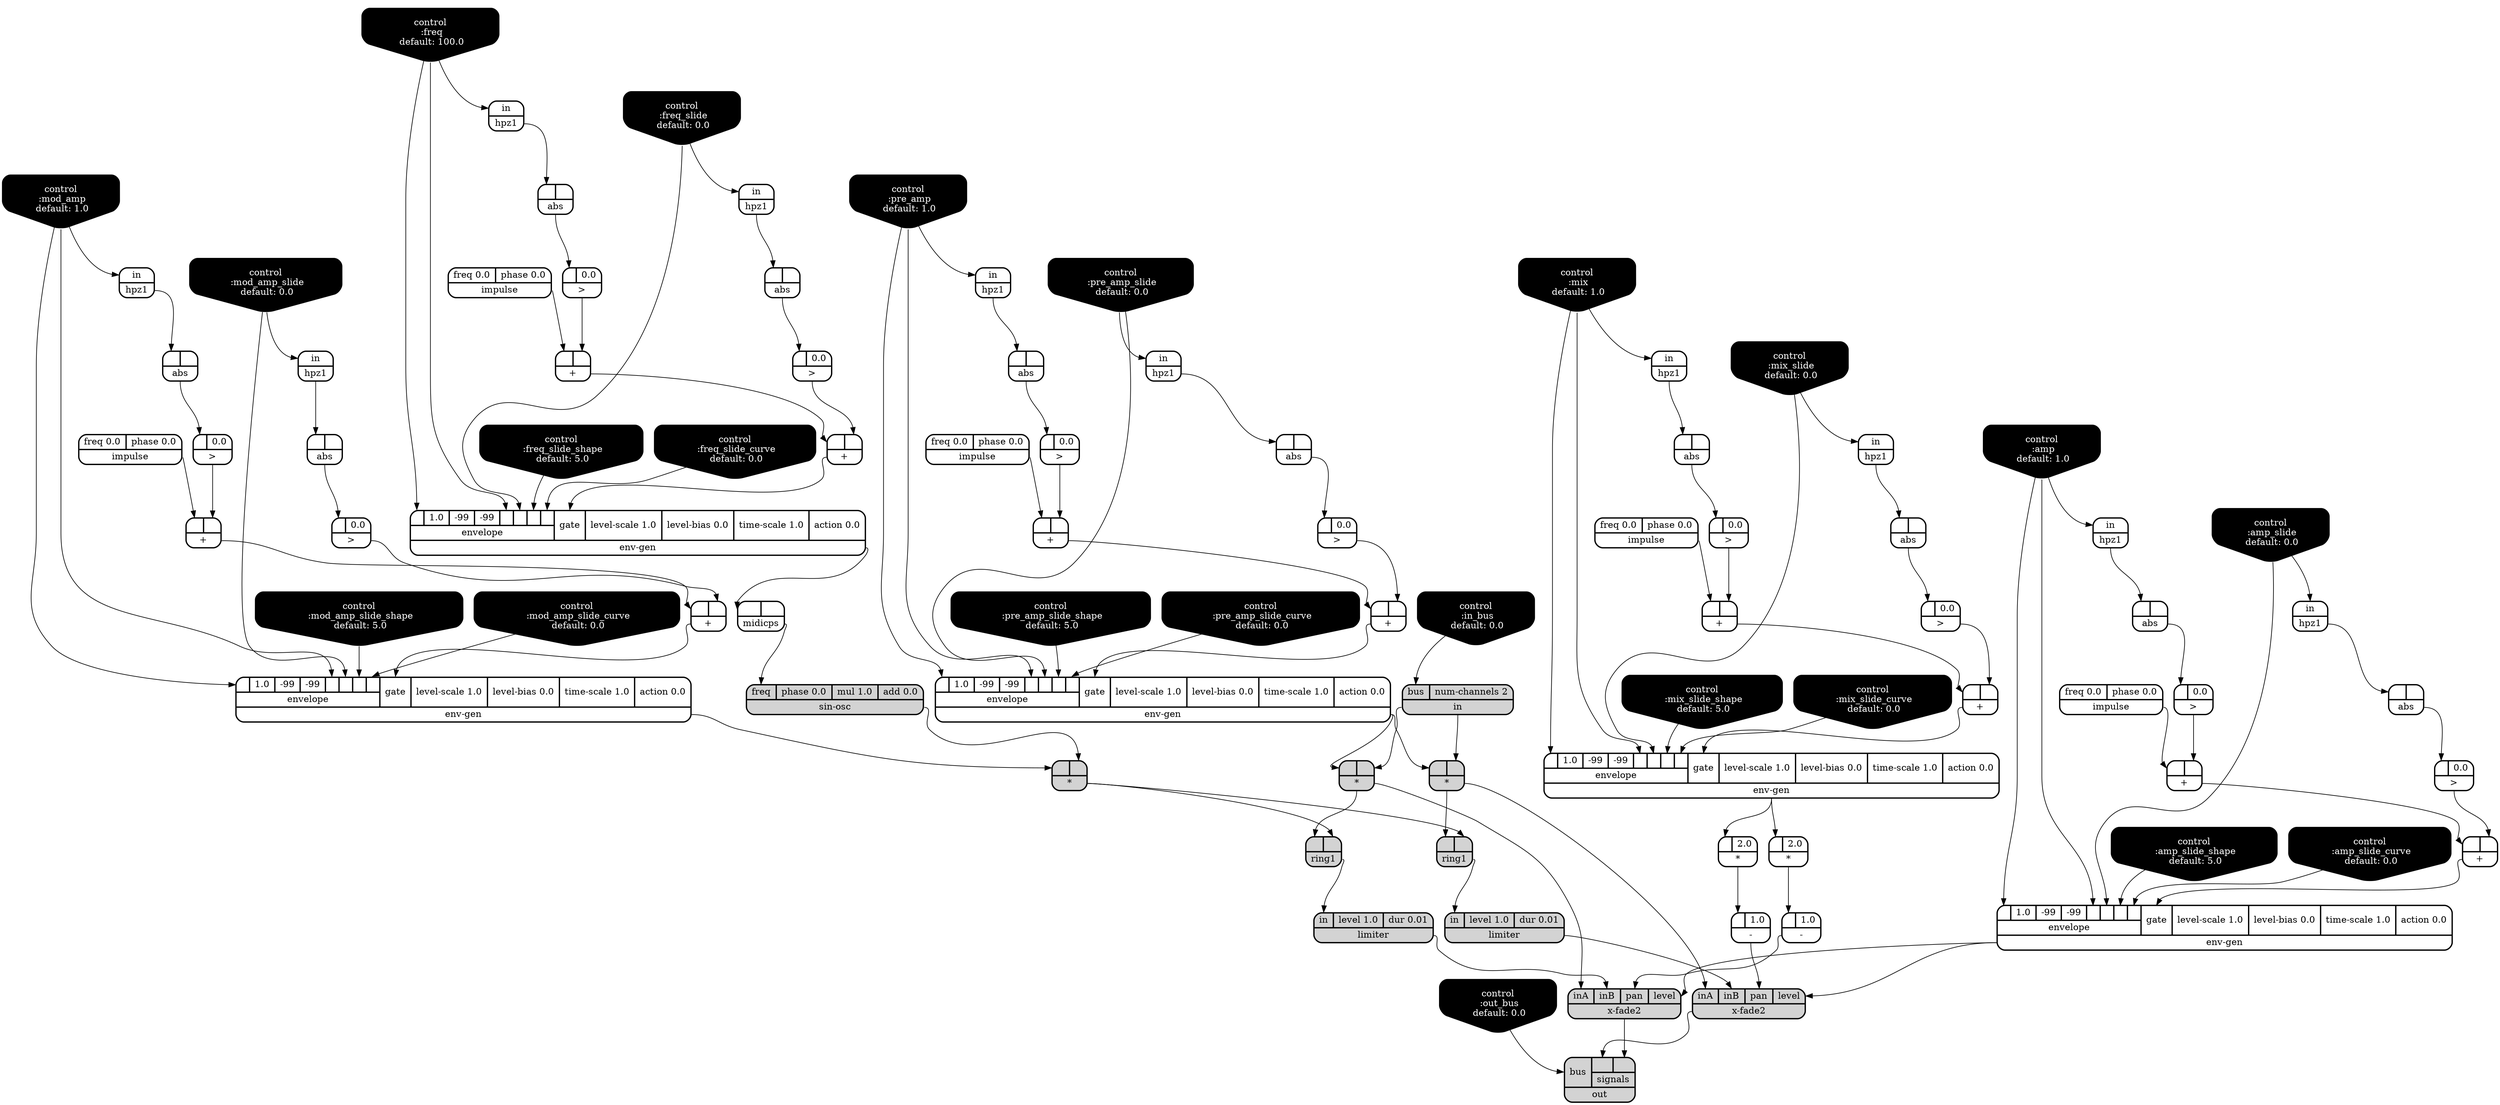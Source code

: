 digraph synthdef {
33 [label = "{{ <a> |<b> } |<__UG_NAME__>* }" style="filled, bold, rounded"  shape=record rankdir=LR];
56 [label = "{{ <a> |<b> } |<__UG_NAME__>* }" style="filled, bold, rounded"  shape=record rankdir=LR];
58 [label = "{{ <a> |<b> } |<__UG_NAME__>* }" style="filled, bold, rounded"  shape=record rankdir=LR];
69 [label = "{{ <a> |<b> 2.0} |<__UG_NAME__>* }" style="bold, rounded" shape=record rankdir=LR];
72 [label = "{{ <a> |<b> 2.0} |<__UG_NAME__>* }" style="bold, rounded" shape=record rankdir=LR];
26 [label = "{{ <a> |<b> } |<__UG_NAME__>+ }" style="bold, rounded" shape=record rankdir=LR];
30 [label = "{{ <a> |<b> } |<__UG_NAME__>+ }" style="bold, rounded" shape=record rankdir=LR];
38 [label = "{{ <a> |<b> } |<__UG_NAME__>+ }" style="bold, rounded" shape=record rankdir=LR];
42 [label = "{{ <a> |<b> } |<__UG_NAME__>+ }" style="bold, rounded" shape=record rankdir=LR];
48 [label = "{{ <a> |<b> } |<__UG_NAME__>+ }" style="bold, rounded" shape=record rankdir=LR];
52 [label = "{{ <a> |<b> } |<__UG_NAME__>+ }" style="bold, rounded" shape=record rankdir=LR];
63 [label = "{{ <a> |<b> } |<__UG_NAME__>+ }" style="bold, rounded" shape=record rankdir=LR];
67 [label = "{{ <a> |<b> } |<__UG_NAME__>+ }" style="bold, rounded" shape=record rankdir=LR];
78 [label = "{{ <a> |<b> } |<__UG_NAME__>+ }" style="bold, rounded" shape=record rankdir=LR];
82 [label = "{{ <a> |<b> } |<__UG_NAME__>+ }" style="bold, rounded" shape=record rankdir=LR];
70 [label = "{{ <a> |<b> 1.0} |<__UG_NAME__>- }" style="bold, rounded" shape=record rankdir=LR];
73 [label = "{{ <a> |<b> 1.0} |<__UG_NAME__>- }" style="bold, rounded" shape=record rankdir=LR];
25 [label = "{{ <a> |<b> 0.0} |<__UG_NAME__>\> }" style="bold, rounded" shape=record rankdir=LR];
29 [label = "{{ <a> |<b> 0.0} |<__UG_NAME__>\> }" style="bold, rounded" shape=record rankdir=LR];
37 [label = "{{ <a> |<b> 0.0} |<__UG_NAME__>\> }" style="bold, rounded" shape=record rankdir=LR];
41 [label = "{{ <a> |<b> 0.0} |<__UG_NAME__>\> }" style="bold, rounded" shape=record rankdir=LR];
47 [label = "{{ <a> |<b> 0.0} |<__UG_NAME__>\> }" style="bold, rounded" shape=record rankdir=LR];
51 [label = "{{ <a> |<b> 0.0} |<__UG_NAME__>\> }" style="bold, rounded" shape=record rankdir=LR];
62 [label = "{{ <a> |<b> 0.0} |<__UG_NAME__>\> }" style="bold, rounded" shape=record rankdir=LR];
66 [label = "{{ <a> |<b> 0.0} |<__UG_NAME__>\> }" style="bold, rounded" shape=record rankdir=LR];
77 [label = "{{ <a> |<b> 0.0} |<__UG_NAME__>\> }" style="bold, rounded" shape=record rankdir=LR];
81 [label = "{{ <a> |<b> 0.0} |<__UG_NAME__>\> }" style="bold, rounded" shape=record rankdir=LR];
24 [label = "{{ <a> |<b> } |<__UG_NAME__>abs }" style="bold, rounded" shape=record rankdir=LR];
28 [label = "{{ <a> |<b> } |<__UG_NAME__>abs }" style="bold, rounded" shape=record rankdir=LR];
36 [label = "{{ <a> |<b> } |<__UG_NAME__>abs }" style="bold, rounded" shape=record rankdir=LR];
40 [label = "{{ <a> |<b> } |<__UG_NAME__>abs }" style="bold, rounded" shape=record rankdir=LR];
46 [label = "{{ <a> |<b> } |<__UG_NAME__>abs }" style="bold, rounded" shape=record rankdir=LR];
50 [label = "{{ <a> |<b> } |<__UG_NAME__>abs }" style="bold, rounded" shape=record rankdir=LR];
61 [label = "{{ <a> |<b> } |<__UG_NAME__>abs }" style="bold, rounded" shape=record rankdir=LR];
65 [label = "{{ <a> |<b> } |<__UG_NAME__>abs }" style="bold, rounded" shape=record rankdir=LR];
76 [label = "{{ <a> |<b> } |<__UG_NAME__>abs }" style="bold, rounded" shape=record rankdir=LR];
80 [label = "{{ <a> |<b> } |<__UG_NAME__>abs }" style="bold, rounded" shape=record rankdir=LR];
0 [label = "control
 :amp
 default: 1.0" shape=invhouse style="rounded, filled, bold" fillcolor=black fontcolor=white ]; 
1 [label = "control
 :amp_slide
 default: 0.0" shape=invhouse style="rounded, filled, bold" fillcolor=black fontcolor=white ]; 
2 [label = "control
 :amp_slide_shape
 default: 5.0" shape=invhouse style="rounded, filled, bold" fillcolor=black fontcolor=white ]; 
3 [label = "control
 :amp_slide_curve
 default: 0.0" shape=invhouse style="rounded, filled, bold" fillcolor=black fontcolor=white ]; 
4 [label = "control
 :mix
 default: 1.0" shape=invhouse style="rounded, filled, bold" fillcolor=black fontcolor=white ]; 
5 [label = "control
 :mix_slide
 default: 0.0" shape=invhouse style="rounded, filled, bold" fillcolor=black fontcolor=white ]; 
6 [label = "control
 :mix_slide_shape
 default: 5.0" shape=invhouse style="rounded, filled, bold" fillcolor=black fontcolor=white ]; 
7 [label = "control
 :mix_slide_curve
 default: 0.0" shape=invhouse style="rounded, filled, bold" fillcolor=black fontcolor=white ]; 
8 [label = "control
 :pre_amp
 default: 1.0" shape=invhouse style="rounded, filled, bold" fillcolor=black fontcolor=white ]; 
9 [label = "control
 :pre_amp_slide
 default: 0.0" shape=invhouse style="rounded, filled, bold" fillcolor=black fontcolor=white ]; 
10 [label = "control
 :pre_amp_slide_shape
 default: 5.0" shape=invhouse style="rounded, filled, bold" fillcolor=black fontcolor=white ]; 
11 [label = "control
 :pre_amp_slide_curve
 default: 0.0" shape=invhouse style="rounded, filled, bold" fillcolor=black fontcolor=white ]; 
12 [label = "control
 :freq
 default: 100.0" shape=invhouse style="rounded, filled, bold" fillcolor=black fontcolor=white ]; 
13 [label = "control
 :freq_slide
 default: 0.0" shape=invhouse style="rounded, filled, bold" fillcolor=black fontcolor=white ]; 
14 [label = "control
 :freq_slide_shape
 default: 5.0" shape=invhouse style="rounded, filled, bold" fillcolor=black fontcolor=white ]; 
15 [label = "control
 :freq_slide_curve
 default: 0.0" shape=invhouse style="rounded, filled, bold" fillcolor=black fontcolor=white ]; 
16 [label = "control
 :mod_amp
 default: 1.0" shape=invhouse style="rounded, filled, bold" fillcolor=black fontcolor=white ]; 
17 [label = "control
 :mod_amp_slide
 default: 0.0" shape=invhouse style="rounded, filled, bold" fillcolor=black fontcolor=white ]; 
18 [label = "control
 :mod_amp_slide_shape
 default: 5.0" shape=invhouse style="rounded, filled, bold" fillcolor=black fontcolor=white ]; 
19 [label = "control
 :mod_amp_slide_curve
 default: 0.0" shape=invhouse style="rounded, filled, bold" fillcolor=black fontcolor=white ]; 
20 [label = "control
 :in_bus
 default: 0.0" shape=invhouse style="rounded, filled, bold" fillcolor=black fontcolor=white ]; 
21 [label = "control
 :out_bus
 default: 0.0" shape=invhouse style="rounded, filled, bold" fillcolor=black fontcolor=white ]; 
31 [label = "{{ {{<envelope___control___0>|1.0|-99|-99|<envelope___control___4>|<envelope___control___5>|<envelope___control___6>|<envelope___control___7>}|envelope}|<gate> gate|<level____scale> level-scale 1.0|<level____bias> level-bias 0.0|<time____scale> time-scale 1.0|<action> action 0.0} |<__UG_NAME__>env-gen }" style="bold, rounded" shape=record rankdir=LR];
43 [label = "{{ {{<envelope___control___0>|1.0|-99|-99|<envelope___control___4>|<envelope___control___5>|<envelope___control___6>|<envelope___control___7>}|envelope}|<gate> gate|<level____scale> level-scale 1.0|<level____bias> level-bias 0.0|<time____scale> time-scale 1.0|<action> action 0.0} |<__UG_NAME__>env-gen }" style="bold, rounded" shape=record rankdir=LR];
53 [label = "{{ {{<envelope___control___0>|1.0|-99|-99|<envelope___control___4>|<envelope___control___5>|<envelope___control___6>|<envelope___control___7>}|envelope}|<gate> gate|<level____scale> level-scale 1.0|<level____bias> level-bias 0.0|<time____scale> time-scale 1.0|<action> action 0.0} |<__UG_NAME__>env-gen }" style="bold, rounded" shape=record rankdir=LR];
68 [label = "{{ {{<envelope___control___0>|1.0|-99|-99|<envelope___control___4>|<envelope___control___5>|<envelope___control___6>|<envelope___control___7>}|envelope}|<gate> gate|<level____scale> level-scale 1.0|<level____bias> level-bias 0.0|<time____scale> time-scale 1.0|<action> action 0.0} |<__UG_NAME__>env-gen }" style="bold, rounded" shape=record rankdir=LR];
83 [label = "{{ {{<envelope___control___0>|1.0|-99|-99|<envelope___control___4>|<envelope___control___5>|<envelope___control___6>|<envelope___control___7>}|envelope}|<gate> gate|<level____scale> level-scale 1.0|<level____bias> level-bias 0.0|<time____scale> time-scale 1.0|<action> action 0.0} |<__UG_NAME__>env-gen }" style="bold, rounded" shape=record rankdir=LR];
23 [label = "{{ <in> in} |<__UG_NAME__>hpz1 }" style="bold, rounded" shape=record rankdir=LR];
27 [label = "{{ <in> in} |<__UG_NAME__>hpz1 }" style="bold, rounded" shape=record rankdir=LR];
35 [label = "{{ <in> in} |<__UG_NAME__>hpz1 }" style="bold, rounded" shape=record rankdir=LR];
39 [label = "{{ <in> in} |<__UG_NAME__>hpz1 }" style="bold, rounded" shape=record rankdir=LR];
45 [label = "{{ <in> in} |<__UG_NAME__>hpz1 }" style="bold, rounded" shape=record rankdir=LR];
49 [label = "{{ <in> in} |<__UG_NAME__>hpz1 }" style="bold, rounded" shape=record rankdir=LR];
60 [label = "{{ <in> in} |<__UG_NAME__>hpz1 }" style="bold, rounded" shape=record rankdir=LR];
64 [label = "{{ <in> in} |<__UG_NAME__>hpz1 }" style="bold, rounded" shape=record rankdir=LR];
75 [label = "{{ <in> in} |<__UG_NAME__>hpz1 }" style="bold, rounded" shape=record rankdir=LR];
79 [label = "{{ <in> in} |<__UG_NAME__>hpz1 }" style="bold, rounded" shape=record rankdir=LR];
22 [label = "{{ <freq> freq 0.0|<phase> phase 0.0} |<__UG_NAME__>impulse }" style="bold, rounded" shape=record rankdir=LR];
34 [label = "{{ <freq> freq 0.0|<phase> phase 0.0} |<__UG_NAME__>impulse }" style="bold, rounded" shape=record rankdir=LR];
44 [label = "{{ <freq> freq 0.0|<phase> phase 0.0} |<__UG_NAME__>impulse }" style="bold, rounded" shape=record rankdir=LR];
59 [label = "{{ <freq> freq 0.0|<phase> phase 0.0} |<__UG_NAME__>impulse }" style="bold, rounded" shape=record rankdir=LR];
74 [label = "{{ <freq> freq 0.0|<phase> phase 0.0} |<__UG_NAME__>impulse }" style="bold, rounded" shape=record rankdir=LR];
32 [label = "{{ <bus> bus|<num____channels> num-channels 2} |<__UG_NAME__>in }" style="filled, bold, rounded"  shape=record rankdir=LR];
71 [label = "{{ <in> in|<level> level 1.0|<dur> dur 0.01} |<__UG_NAME__>limiter }" style="filled, bold, rounded"  shape=record rankdir=LR];
86 [label = "{{ <in> in|<level> level 1.0|<dur> dur 0.01} |<__UG_NAME__>limiter }" style="filled, bold, rounded"  shape=record rankdir=LR];
54 [label = "{{ <a> |<b> } |<__UG_NAME__>midicps }" style="bold, rounded" shape=record rankdir=LR];
88 [label = "{{ <bus> bus|{{<signals___x____fade2___0>|<signals___x____fade2___1>}|signals}} |<__UG_NAME__>out }" style="filled, bold, rounded"  shape=record rankdir=LR];
57 [label = "{{ <a> |<b> } |<__UG_NAME__>ring1 }" style="filled, bold, rounded"  shape=record rankdir=LR];
85 [label = "{{ <a> |<b> } |<__UG_NAME__>ring1 }" style="filled, bold, rounded"  shape=record rankdir=LR];
55 [label = "{{ <freq> freq|<phase> phase 0.0|<mul> mul 1.0|<add> add 0.0} |<__UG_NAME__>sin-osc }" style="filled, bold, rounded"  shape=record rankdir=LR];
84 [label = "{{ <ina> inA|<inb> inB|<pan> pan|<level> level} |<__UG_NAME__>x-fade2 }" style="filled, bold, rounded"  shape=record rankdir=LR];
87 [label = "{{ <ina> inA|<inb> inB|<pan> pan|<level> level} |<__UG_NAME__>x-fade2 }" style="filled, bold, rounded"  shape=record rankdir=LR];

32:__UG_NAME__ -> 33:b ;
31:__UG_NAME__ -> 33:a ;
55:__UG_NAME__ -> 56:b ;
43:__UG_NAME__ -> 56:a ;
32:__UG_NAME__ -> 58:b ;
31:__UG_NAME__ -> 58:a ;
68:__UG_NAME__ -> 69:a ;
68:__UG_NAME__ -> 72:a ;
25:__UG_NAME__ -> 26:b ;
22:__UG_NAME__ -> 26:a ;
29:__UG_NAME__ -> 30:b ;
26:__UG_NAME__ -> 30:a ;
37:__UG_NAME__ -> 38:b ;
34:__UG_NAME__ -> 38:a ;
41:__UG_NAME__ -> 42:b ;
38:__UG_NAME__ -> 42:a ;
47:__UG_NAME__ -> 48:b ;
44:__UG_NAME__ -> 48:a ;
51:__UG_NAME__ -> 52:b ;
48:__UG_NAME__ -> 52:a ;
62:__UG_NAME__ -> 63:b ;
59:__UG_NAME__ -> 63:a ;
66:__UG_NAME__ -> 67:b ;
63:__UG_NAME__ -> 67:a ;
77:__UG_NAME__ -> 78:b ;
74:__UG_NAME__ -> 78:a ;
81:__UG_NAME__ -> 82:b ;
78:__UG_NAME__ -> 82:a ;
69:__UG_NAME__ -> 70:a ;
72:__UG_NAME__ -> 73:a ;
24:__UG_NAME__ -> 25:a ;
28:__UG_NAME__ -> 29:a ;
36:__UG_NAME__ -> 37:a ;
40:__UG_NAME__ -> 41:a ;
46:__UG_NAME__ -> 47:a ;
50:__UG_NAME__ -> 51:a ;
61:__UG_NAME__ -> 62:a ;
65:__UG_NAME__ -> 66:a ;
76:__UG_NAME__ -> 77:a ;
80:__UG_NAME__ -> 81:a ;
23:__UG_NAME__ -> 24:a ;
27:__UG_NAME__ -> 28:a ;
35:__UG_NAME__ -> 36:a ;
39:__UG_NAME__ -> 40:a ;
45:__UG_NAME__ -> 46:a ;
49:__UG_NAME__ -> 50:a ;
60:__UG_NAME__ -> 61:a ;
64:__UG_NAME__ -> 65:a ;
75:__UG_NAME__ -> 76:a ;
79:__UG_NAME__ -> 80:a ;
30:__UG_NAME__ -> 31:gate ;
8:__UG_NAME__ -> 31:envelope___control___0 ;
8:__UG_NAME__ -> 31:envelope___control___4 ;
9:__UG_NAME__ -> 31:envelope___control___5 ;
10:__UG_NAME__ -> 31:envelope___control___6 ;
11:__UG_NAME__ -> 31:envelope___control___7 ;
42:__UG_NAME__ -> 43:gate ;
16:__UG_NAME__ -> 43:envelope___control___0 ;
16:__UG_NAME__ -> 43:envelope___control___4 ;
17:__UG_NAME__ -> 43:envelope___control___5 ;
18:__UG_NAME__ -> 43:envelope___control___6 ;
19:__UG_NAME__ -> 43:envelope___control___7 ;
52:__UG_NAME__ -> 53:gate ;
12:__UG_NAME__ -> 53:envelope___control___0 ;
12:__UG_NAME__ -> 53:envelope___control___4 ;
13:__UG_NAME__ -> 53:envelope___control___5 ;
14:__UG_NAME__ -> 53:envelope___control___6 ;
15:__UG_NAME__ -> 53:envelope___control___7 ;
67:__UG_NAME__ -> 68:gate ;
4:__UG_NAME__ -> 68:envelope___control___0 ;
4:__UG_NAME__ -> 68:envelope___control___4 ;
5:__UG_NAME__ -> 68:envelope___control___5 ;
6:__UG_NAME__ -> 68:envelope___control___6 ;
7:__UG_NAME__ -> 68:envelope___control___7 ;
82:__UG_NAME__ -> 83:gate ;
0:__UG_NAME__ -> 83:envelope___control___0 ;
0:__UG_NAME__ -> 83:envelope___control___4 ;
1:__UG_NAME__ -> 83:envelope___control___5 ;
2:__UG_NAME__ -> 83:envelope___control___6 ;
3:__UG_NAME__ -> 83:envelope___control___7 ;
8:__UG_NAME__ -> 23:in ;
9:__UG_NAME__ -> 27:in ;
16:__UG_NAME__ -> 35:in ;
17:__UG_NAME__ -> 39:in ;
12:__UG_NAME__ -> 45:in ;
13:__UG_NAME__ -> 49:in ;
4:__UG_NAME__ -> 60:in ;
5:__UG_NAME__ -> 64:in ;
0:__UG_NAME__ -> 75:in ;
1:__UG_NAME__ -> 79:in ;
20:__UG_NAME__ -> 32:bus ;
57:__UG_NAME__ -> 71:in ;
85:__UG_NAME__ -> 86:in ;
53:__UG_NAME__ -> 54:a ;
87:__UG_NAME__ -> 88:signals___x____fade2___0 ;
84:__UG_NAME__ -> 88:signals___x____fade2___1 ;
21:__UG_NAME__ -> 88:bus ;
56:__UG_NAME__ -> 57:b ;
33:__UG_NAME__ -> 57:a ;
56:__UG_NAME__ -> 85:b ;
58:__UG_NAME__ -> 85:a ;
54:__UG_NAME__ -> 55:freq ;
83:__UG_NAME__ -> 84:level ;
73:__UG_NAME__ -> 84:pan ;
71:__UG_NAME__ -> 84:inb ;
33:__UG_NAME__ -> 84:ina ;
83:__UG_NAME__ -> 87:level ;
70:__UG_NAME__ -> 87:pan ;
86:__UG_NAME__ -> 87:inb ;
58:__UG_NAME__ -> 87:ina ;

}